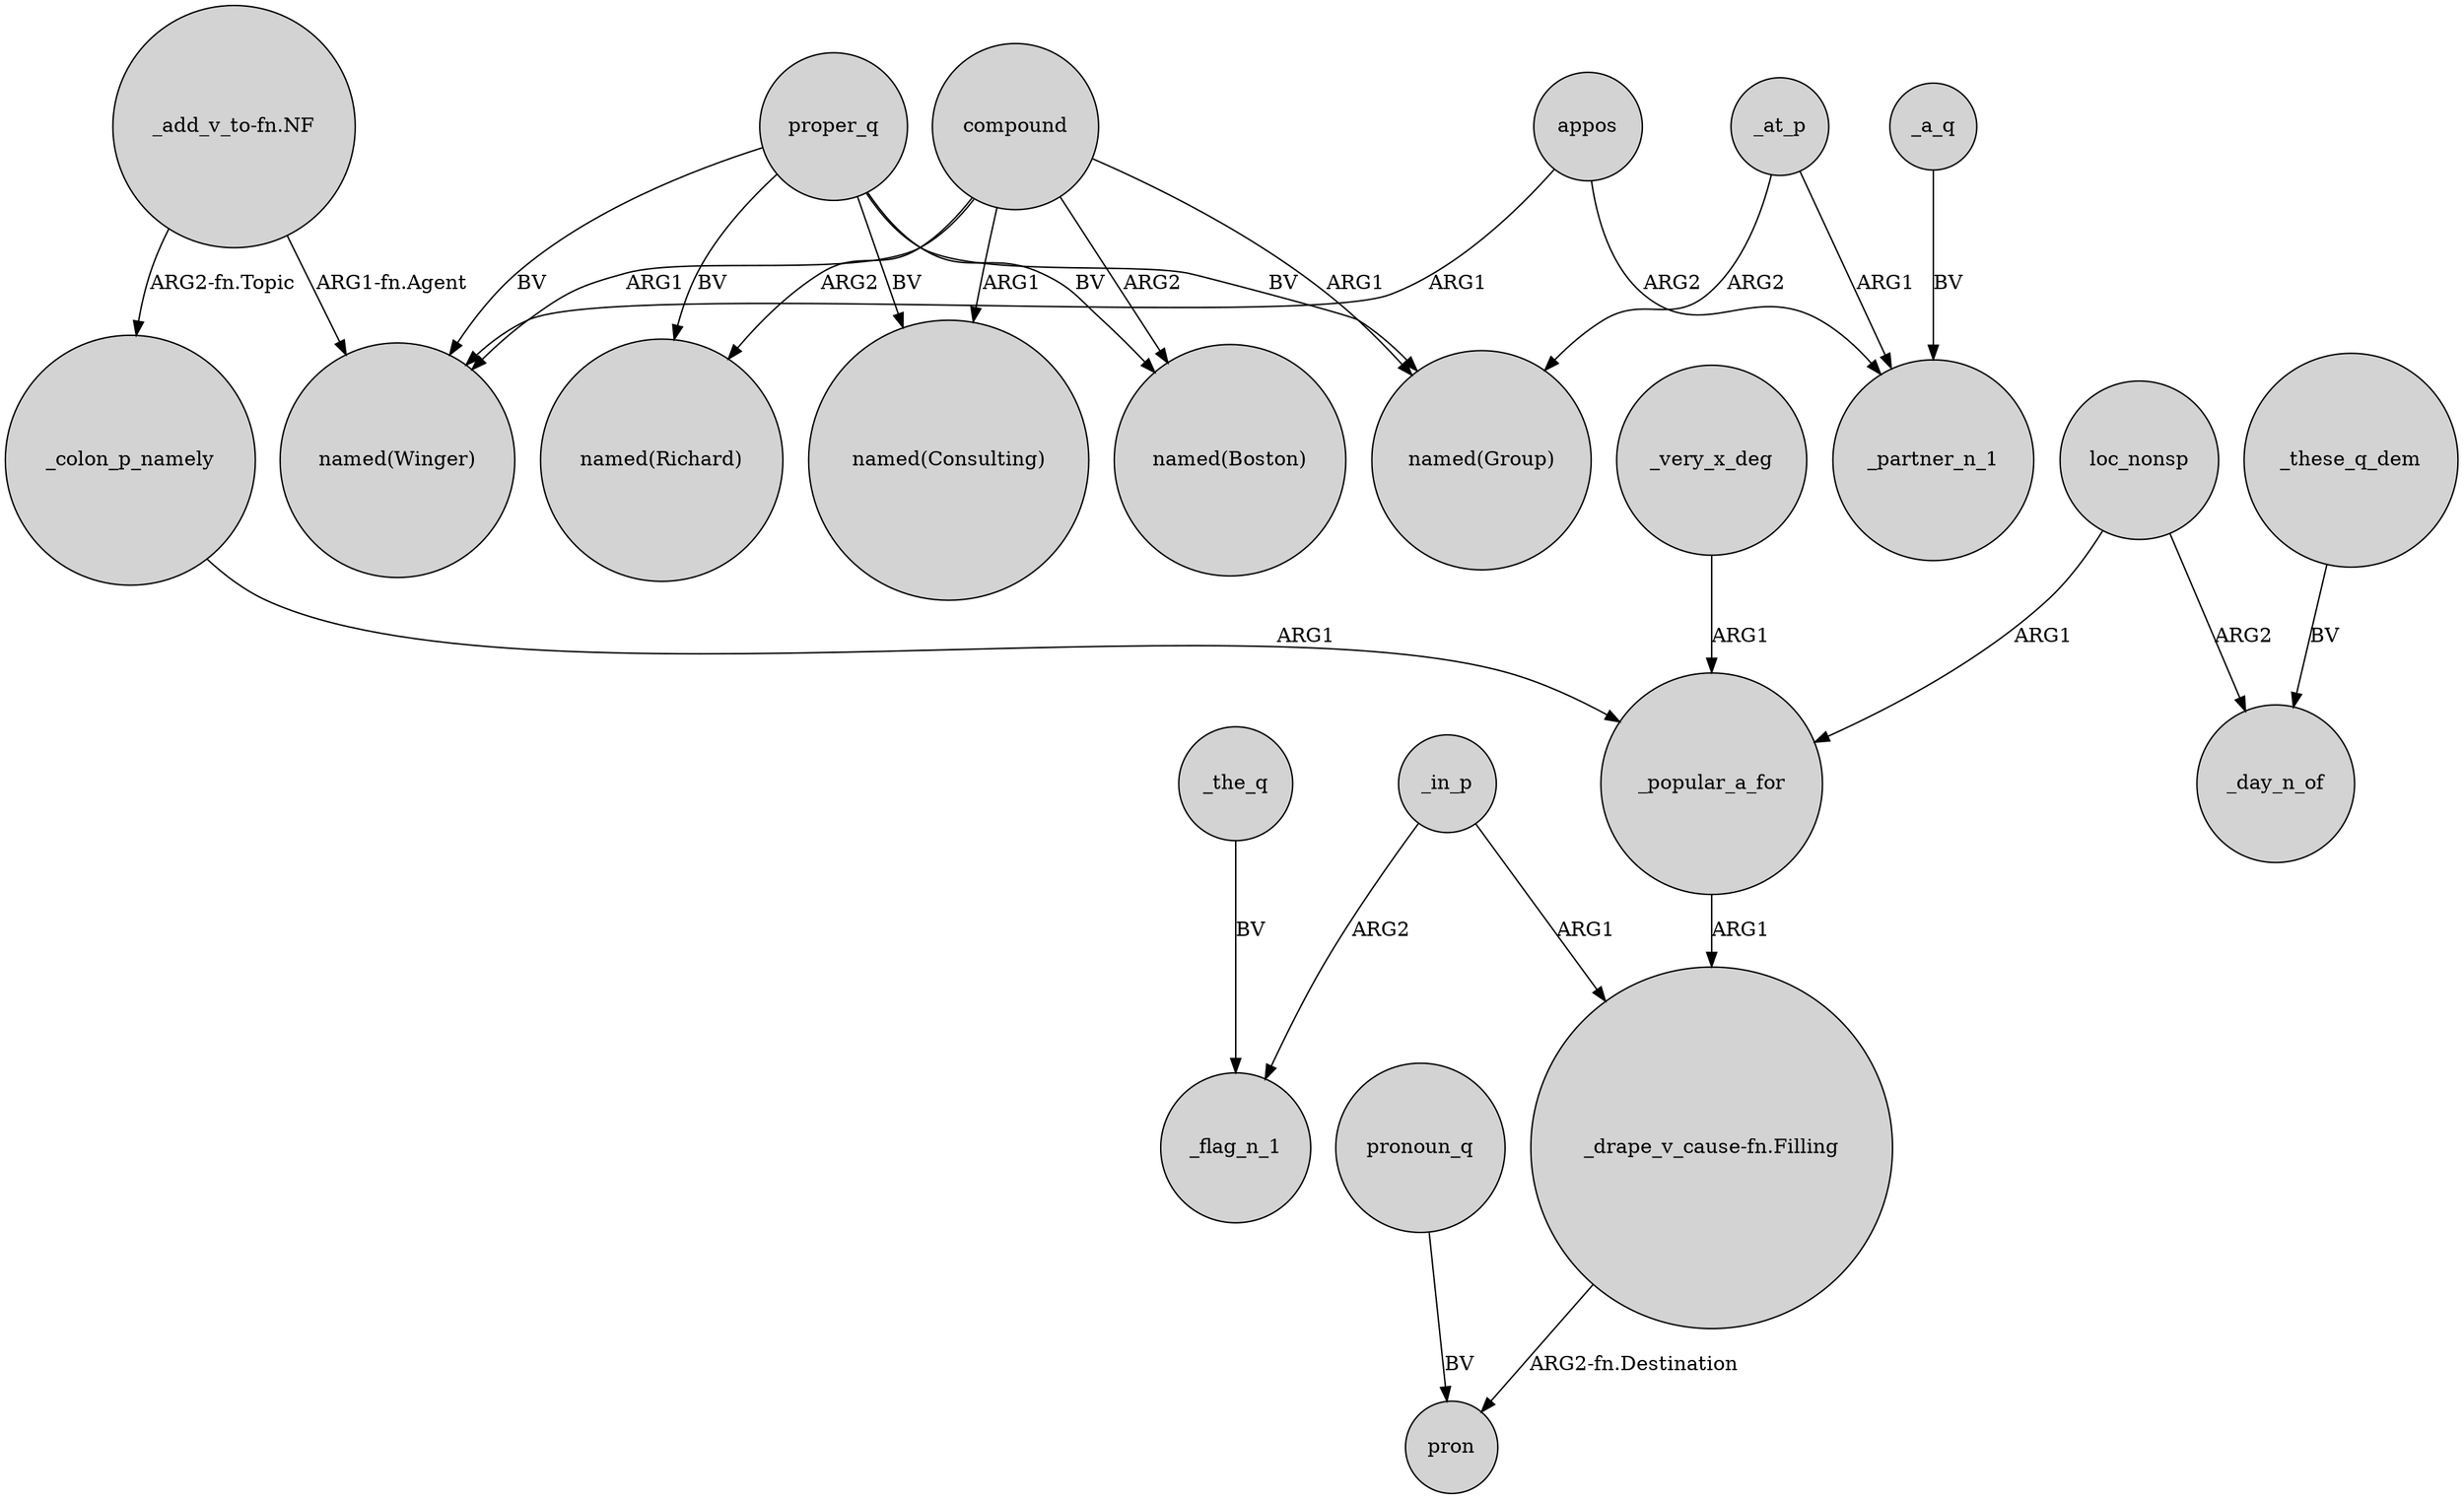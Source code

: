 digraph {
	node [shape=circle style=filled]
	"_add_v_to-fn.NF" -> "named(Winger)" [label="ARG1-fn.Agent"]
	proper_q -> "named(Boston)" [label=BV]
	compound -> "named(Richard)" [label=ARG2]
	compound -> "named(Boston)" [label=ARG2]
	appos -> _partner_n_1 [label=ARG2]
	_a_q -> _partner_n_1 [label=BV]
	_in_p -> "_drape_v_cause-fn.Filling" [label=ARG1]
	loc_nonsp -> _popular_a_for [label=ARG1]
	_these_q_dem -> _day_n_of [label=BV]
	compound -> "named(Group)" [label=ARG1]
	_at_p -> "named(Group)" [label=ARG2]
	proper_q -> "named(Winger)" [label=BV]
	pronoun_q -> pron [label=BV]
	"_add_v_to-fn.NF" -> _colon_p_namely [label="ARG2-fn.Topic"]
	proper_q -> "named(Richard)" [label=BV]
	_colon_p_namely -> _popular_a_for [label=ARG1]
	_very_x_deg -> _popular_a_for [label=ARG1]
	compound -> "named(Winger)" [label=ARG1]
	"_drape_v_cause-fn.Filling" -> pron [label="ARG2-fn.Destination"]
	loc_nonsp -> _day_n_of [label=ARG2]
	proper_q -> "named(Group)" [label=BV]
	compound -> "named(Consulting)" [label=ARG1]
	_in_p -> _flag_n_1 [label=ARG2]
	appos -> "named(Winger)" [label=ARG1]
	_at_p -> _partner_n_1 [label=ARG1]
	proper_q -> "named(Consulting)" [label=BV]
	_the_q -> _flag_n_1 [label=BV]
	_popular_a_for -> "_drape_v_cause-fn.Filling" [label=ARG1]
}
